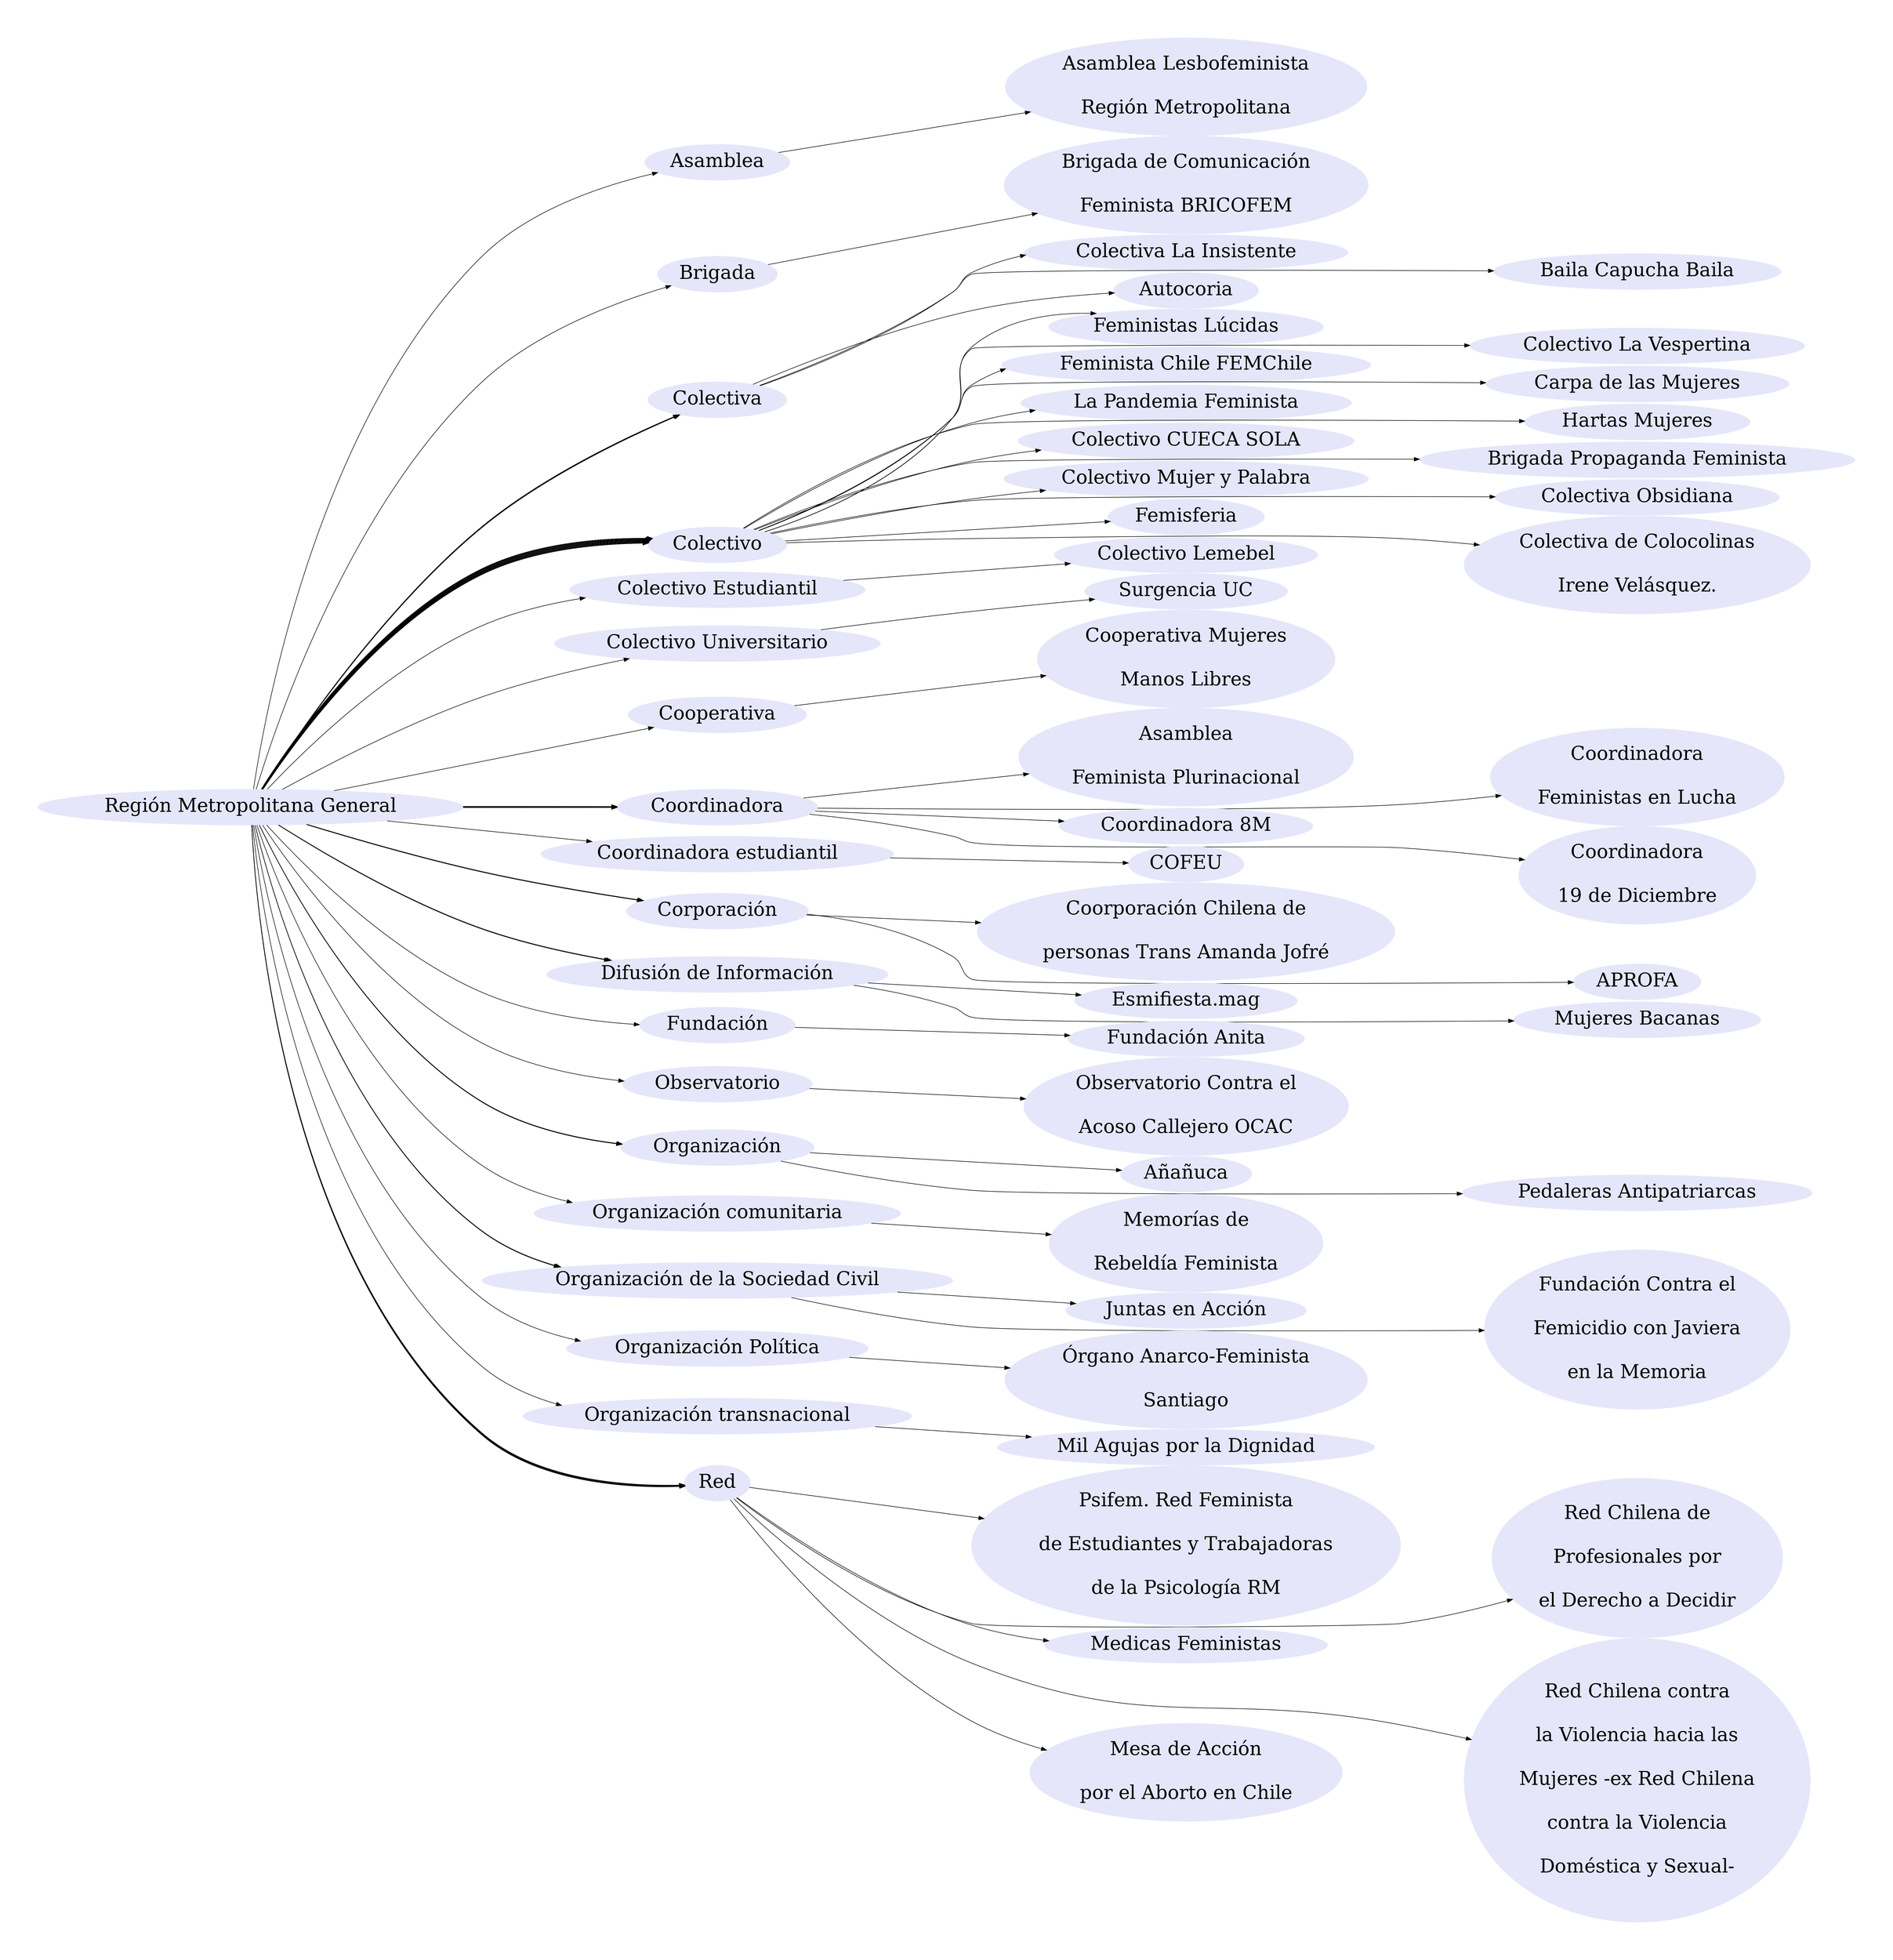 digraph {
	graph [K=4,
		nodesep=0,
		overlap=false,
		pad=1,
		rankdir=LR,
		repulsiveforce=1
	];
	node [color=lavender,
		fontsize=36,
		style=filled
	];
	"Región Metropolitana General" -> Asamblea;
	"Región Metropolitana General" -> Brigada;
	"Región Metropolitana General" -> Colectiva;
	"Región Metropolitana General" -> Colectiva;
	"Región Metropolitana General" -> Colectiva;
	"Región Metropolitana General" -> Colectivo;
	"Región Metropolitana General" -> Colectivo;
	"Región Metropolitana General" -> Colectivo;
	"Región Metropolitana General" -> Colectivo;
	"Región Metropolitana General" -> Colectivo;
	"Región Metropolitana General" -> Colectivo;
	"Región Metropolitana General" -> Colectivo;
	"Región Metropolitana General" -> Colectivo;
	"Región Metropolitana General" -> Colectivo;
	"Región Metropolitana General" -> Colectivo;
	"Región Metropolitana General" -> Colectivo;
	"Región Metropolitana General" -> Colectivo;
	"Región Metropolitana General" -> "Colectivo Estudiantil";
	"Región Metropolitana General" -> "Colectivo Universitario";
	"Región Metropolitana General" -> Cooperativa;
	"Región Metropolitana General" -> Coordinadora;
	"Región Metropolitana General" -> Coordinadora;
	"Región Metropolitana General" -> Coordinadora;
	"Región Metropolitana General" -> Coordinadora;
	"Región Metropolitana General" -> "Coordinadora estudiantil";
	"Región Metropolitana General" -> Corporación;
	"Región Metropolitana General" -> Corporación;
	"Región Metropolitana General" -> "Difusión de Información";
	"Región Metropolitana General" -> "Difusión de Información";
	"Región Metropolitana General" -> Fundación;
	"Región Metropolitana General" -> Observatorio;
	"Región Metropolitana General" -> Organización;
	"Región Metropolitana General" -> Organización;
	"Región Metropolitana General" -> "Organización comunitaria";
	"Región Metropolitana General" -> "Organización de la Sociedad Civil";
	"Región Metropolitana General" -> "Organización de la Sociedad Civil";
	"Región Metropolitana General" -> "Organización Política";
	"Región Metropolitana General" -> "Organización transnacional";
	"Región Metropolitana General" -> Red;
	"Región Metropolitana General" -> Red;
	"Región Metropolitana General" -> Red;
	"Región Metropolitana General" -> Red;
	"Región Metropolitana General" -> Red;
	Asamblea -> "Asamblea Lesbofeminista
Región Metropolitana"	[minlen=1];
	Brigada -> "Brigada de Comunicación
Feminista BRICOFEM"	[minlen=1];
	Colectiva -> "Colectiva La Insistente"	[minlen=1];
	Colectiva -> "Baila Capucha Baila"	[minlen=2];
	Colectiva -> Autocoria	[minlen=1];
	Colectivo -> "Feministas Lúcidas"	[minlen=1];
	Colectivo -> "Colectivo La Vespertina"	[minlen=2];
	Colectivo -> "Feminista Chile FEMChile"	[minlen=1];
	Colectivo -> "Carpa de las Mujeres"	[minlen=2];
	Colectivo -> "La Pandemia Feminista"	[minlen=1];
	Colectivo -> "Hartas Mujeres"	[minlen=2];
	Colectivo -> "Colectivo CUECA SOLA"	[minlen=1];
	Colectivo -> "Brigada Propaganda Feminista"	[minlen=2];
	Colectivo -> "Colectivo Mujer y Palabra"	[minlen=1];
	Colectivo -> "Colectiva Obsidiana"	[minlen=2];
	Colectivo -> Femisferia	[minlen=1];
	Colectivo -> "Colectiva de Colocolinas
Irene Velásquez."	[minlen=2];
	"Colectivo Estudiantil" -> "Colectivo Lemebel"	[minlen=1];
	"Colectivo Universitario" -> "Surgencia UC"	[minlen=1];
	Cooperativa -> "Cooperativa Mujeres
Manos Libres"	[minlen=1];
	Coordinadora -> "Asamblea
Feminista Plurinacional"	[minlen=1];
	Coordinadora -> "Coordinadora
Feministas en Lucha"	[minlen=2];
	Coordinadora -> "Coordinadora 8M"	[minlen=1];
	Coordinadora -> "Coordinadora
19 de Diciembre"	[minlen=2];
	"Coordinadora estudiantil" -> COFEU	[minlen=1];
	Corporación -> "Coorporación Chilena de
personas Trans Amanda Jofré"	[minlen=1];
	Corporación -> APROFA	[minlen=2];
	"Difusión de Información" -> "Esmifiesta.mag"	[minlen=1];
	"Difusión de Información" -> "Mujeres Bacanas"	[minlen=2];
	Fundación -> "Fundación Anita"	[minlen=1];
	Observatorio -> "Observatorio Contra el
Acoso Callejero OCAC"	[minlen=1];
	Organización -> Añañuca	[minlen=1];
	Organización -> "Pedaleras Antipatriarcas"	[minlen=2];
	"Organización comunitaria" -> "Memorías de
Rebeldía Feminista"	[minlen=1];
	"Organización de la Sociedad Civil" -> "Juntas en Acción"	[minlen=1];
	"Organización de la Sociedad Civil" -> "Fundación Contra el
Femicidio con Javiera
en la Memoria"	[minlen=2];
	"Organización Política" -> "Órgano Anarco-Feminista
Santiago"	[minlen=1];
	"Organización transnacional" -> "Mil Agujas por la Dignidad"	[minlen=1];
	Red -> "Psifem. Red Feminista
de Estudiantes y Trabajadoras
de la Psicología RM"	[minlen=1];
	Red -> "Red Chilena de
Profesionales por
el Derecho a Decidir"	[minlen=2];
	Red -> "Medicas Feministas"	[minlen=1];
	Red -> "Red Chilena contra
la Violencia hacia las
Mujeres -ex Red Chilena
contra la Violencia
Doméstica y Sexual-"	[minlen=2];
	Red -> "Mesa de Acción
por el Aborto en Chile"	[minlen=1];
}
